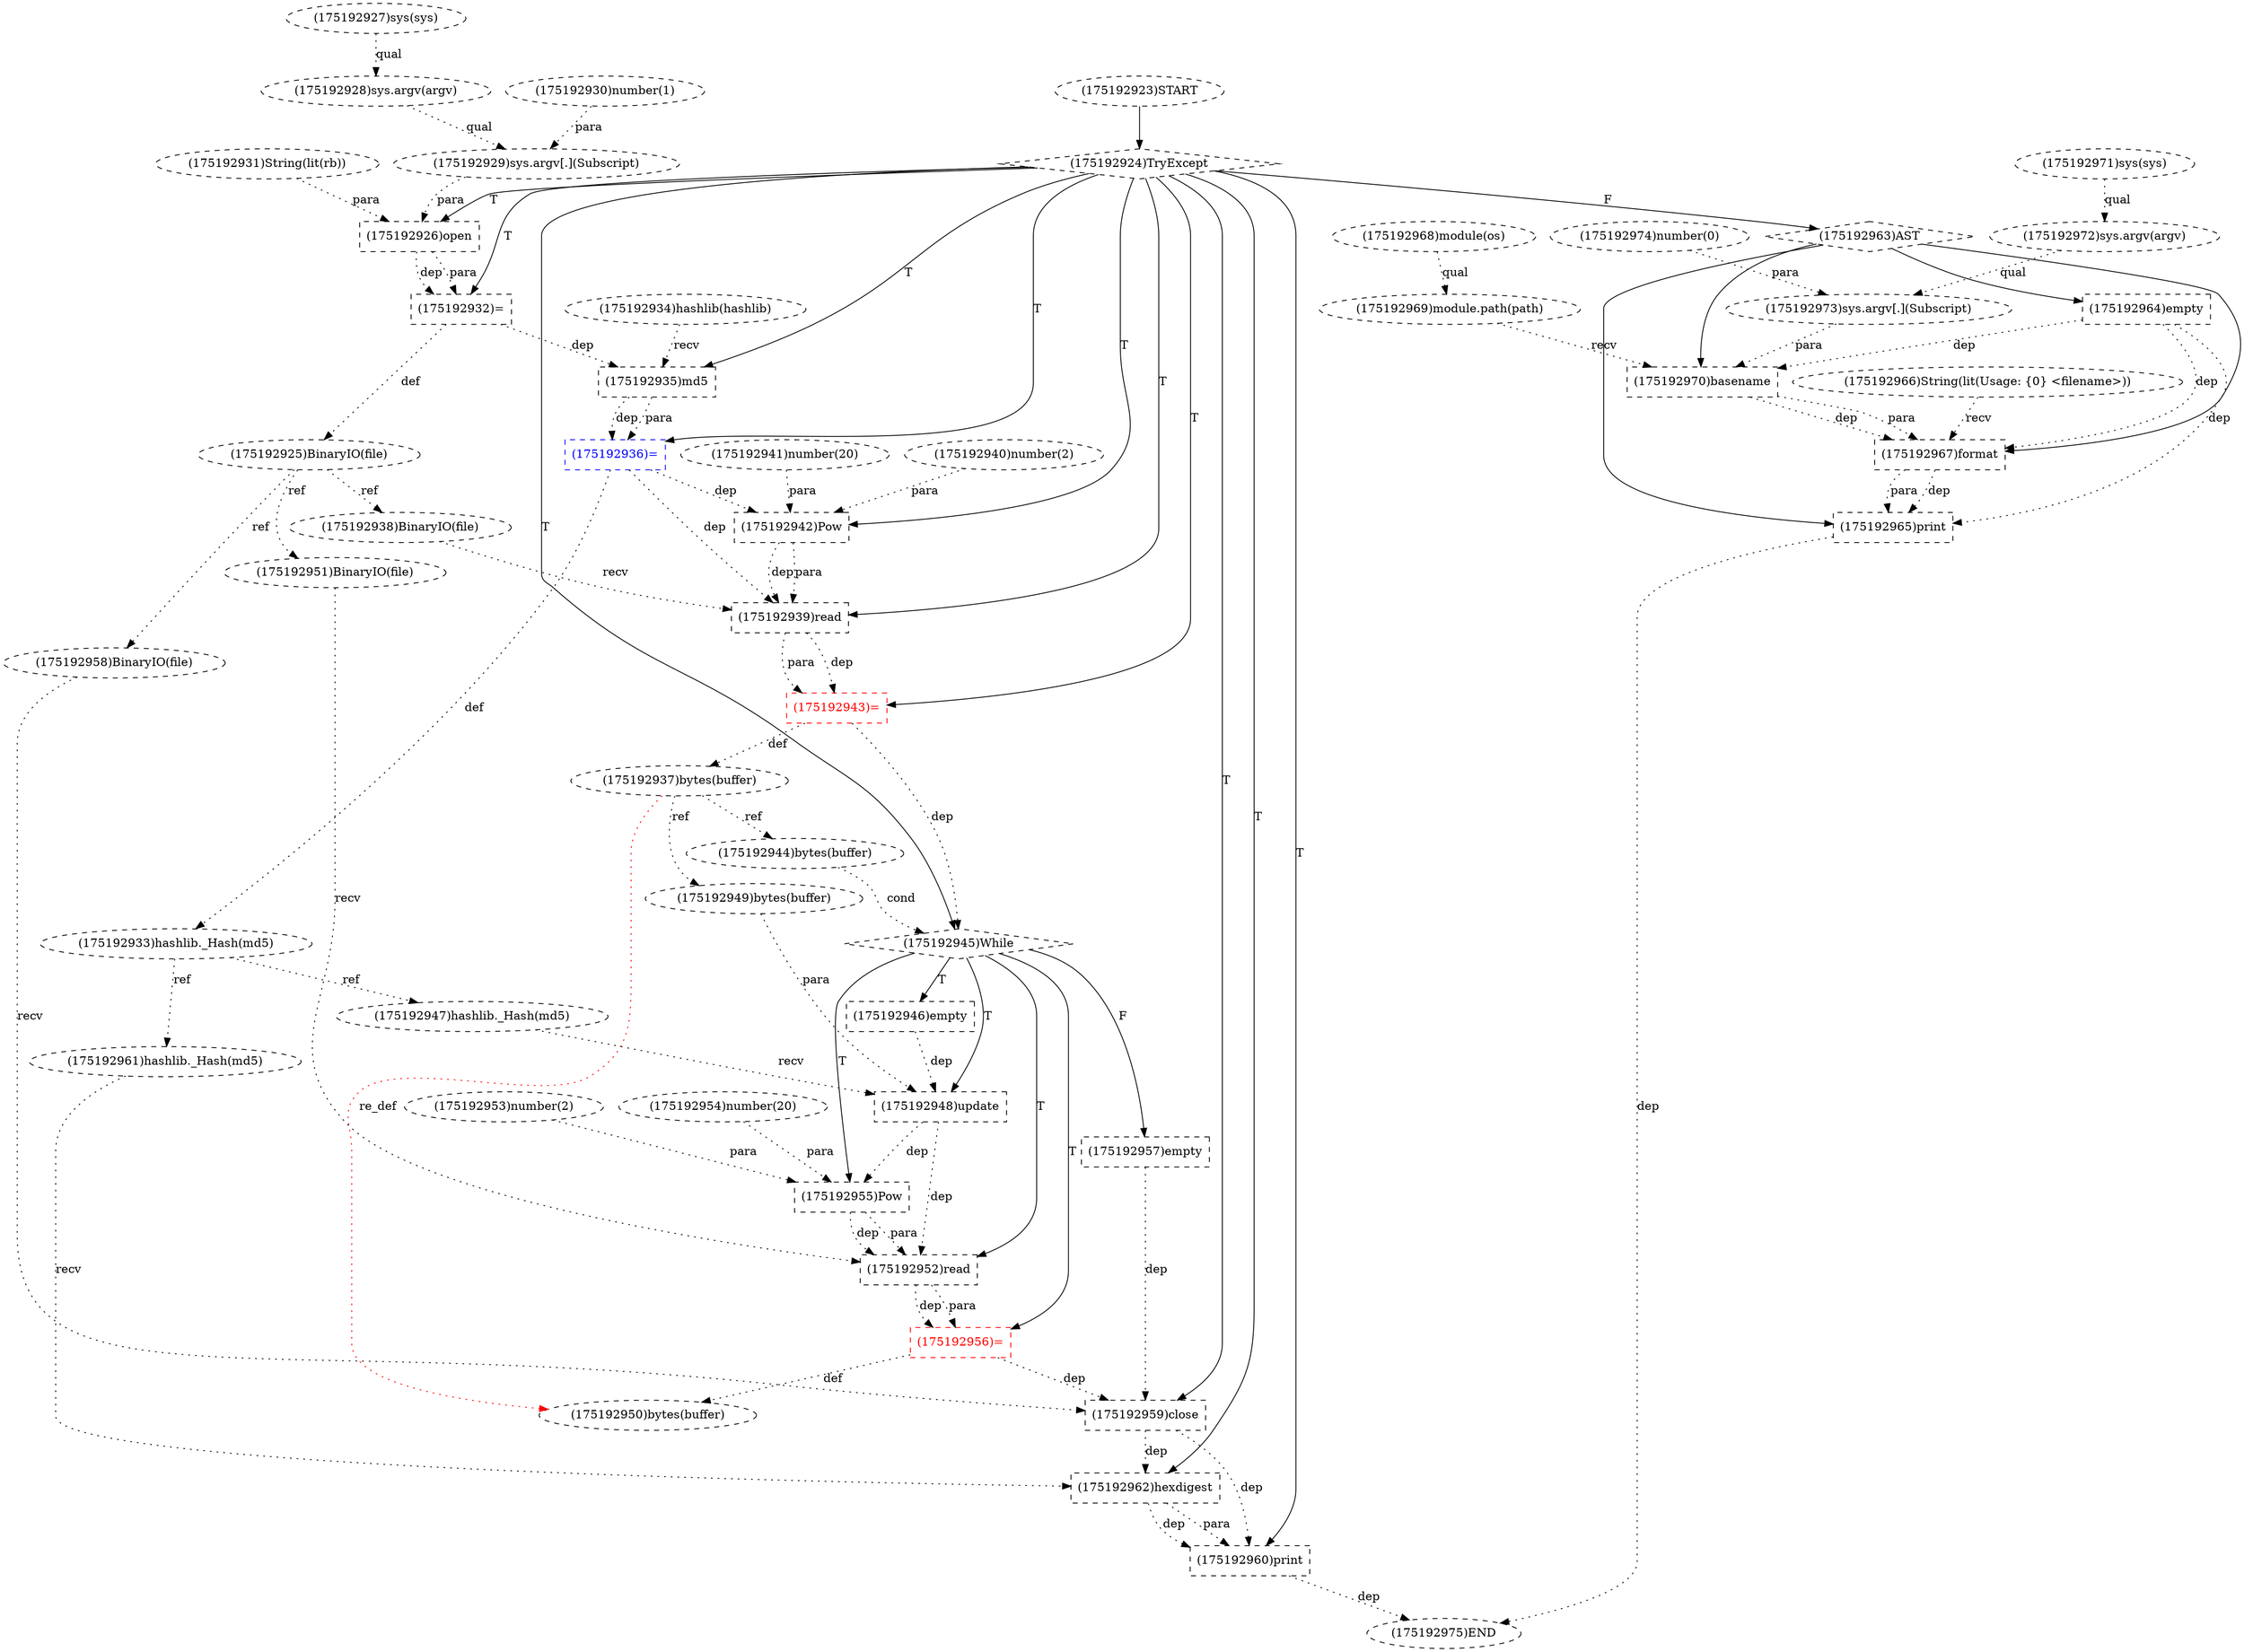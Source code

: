 digraph G {
1 [label="(175192942)Pow" shape=box style=dashed]
2 [label="(175192929)sys.argv[.](Subscript)" shape=ellipse style=dashed]
3 [label="(175192974)number(0)" shape=ellipse style=dashed]
4 [label="(175192960)print" shape=box style=dashed]
5 [label="(175192936)=" shape=box style=dashed color=blue fontcolor=blue]
6 [label="(175192956)=" shape=box style=dashed color=red fontcolor=red]
7 [label="(175192961)hashlib._Hash(md5)" shape=ellipse style=dashed]
8 [label="(175192939)read" shape=box style=dashed]
9 [label="(175192935)md5" shape=box style=dashed]
10 [label="(175192925)BinaryIO(file)" shape=ellipse style=dashed color=black fontcolor=black]
11 [label="(175192943)=" shape=box style=dashed color=red fontcolor=red]
12 [label="(175192948)update" shape=box style=dashed]
13 [label="(175192970)basename" shape=box style=dashed]
14 [label="(175192958)BinaryIO(file)" shape=ellipse style=dashed color=black fontcolor=black]
15 [label="(175192946)empty" shape=box style=dashed]
16 [label="(175192937)bytes(buffer)" shape=ellipse style=dashed]
17 [label="(175192951)BinaryIO(file)" shape=ellipse style=dashed]
18 [label="(175192965)print" shape=box style=dashed]
19 [label="(175192967)format" shape=box style=dashed]
20 [label="(175192932)=" shape=box style=dashed color=black fontcolor=black]
21 [label="(175192928)sys.argv(argv)" shape=ellipse style=dashed]
22 [label="(175192955)Pow" shape=box style=dashed]
23 [label="(175192941)number(20)" shape=ellipse style=dashed]
24 [label="(175192926)open" shape=box style=dashed color=black fontcolor=black]
25 [label="(175192954)number(20)" shape=ellipse style=dashed]
26 [label="(175192923)START" style=dashed]
27 [label="(175192969)module.path(path)" shape=ellipse style=dashed]
28 [label="(175192963)AST" shape=diamond style=dashed]
29 [label="(175192973)sys.argv[.](Subscript)" shape=ellipse style=dashed]
30 [label="(175192930)number(1)" shape=ellipse style=dashed]
31 [label="(175192924)TryExcept" shape=diamond style=dashed]
32 [label="(175192952)read" shape=box style=dashed]
33 [label="(175192957)empty" shape=box style=dashed]
34 [label="(175192934)hashlib(hashlib)" shape=ellipse style=dashed]
35 [label="(175192947)hashlib._Hash(md5)" shape=ellipse style=dashed]
36 [label="(175192971)sys(sys)" shape=ellipse style=dashed]
37 [label="(175192931)String(lit(rb))" shape=ellipse style=dashed color=black fontcolor=black]
38 [label="(175192962)hexdigest" shape=box style=dashed]
39 [label="(175192966)String(lit(Usage: {0} <filename>))" shape=ellipse style=dashed]
40 [label="(175192944)bytes(buffer)" shape=ellipse style=dashed]
41 [label="(175192945)While" shape=diamond style=dashed]
42 [label="(175192964)empty" shape=box style=dashed]
43 [label="(175192959)close" shape=box style=dashed color=black fontcolor=black]
44 [label="(175192950)bytes(buffer)" shape=ellipse style=dashed]
45 [label="(175192940)number(2)" shape=ellipse style=dashed]
46 [label="(175192968)module(os)" shape=ellipse style=dashed]
47 [label="(175192933)hashlib._Hash(md5)" shape=ellipse style=dashed]
48 [label="(175192953)number(2)" shape=ellipse style=dashed]
49 [label="(175192972)sys.argv(argv)" shape=ellipse style=dashed]
50 [label="(175192938)BinaryIO(file)" shape=ellipse style=dashed]
51 [label="(175192975)END" style=dashed]
52 [label="(175192927)sys(sys)" shape=ellipse style=dashed]
53 [label="(175192949)bytes(buffer)" shape=ellipse style=dashed]
31 -> 1 [label="T"];
45 -> 1 [label="para" style=dotted];
23 -> 1 [label="para" style=dotted];
5 -> 1 [label="dep" style=dotted];
21 -> 2 [label="qual" style=dotted];
30 -> 2 [label="para" style=dotted];
31 -> 4 [label="T"];
38 -> 4 [label="dep" style=dotted];
38 -> 4 [label="para" style=dotted];
43 -> 4 [label="dep" style=dotted];
31 -> 5 [label="T"];
9 -> 5 [label="dep" style=dotted];
9 -> 5 [label="para" style=dotted];
41 -> 6 [label="T"];
32 -> 6 [label="dep" style=dotted];
32 -> 6 [label="para" style=dotted];
47 -> 7 [label="ref" style=dotted];
31 -> 8 [label="T"];
50 -> 8 [label="recv" style=dotted];
1 -> 8 [label="dep" style=dotted];
1 -> 8 [label="para" style=dotted];
5 -> 8 [label="dep" style=dotted];
31 -> 9 [label="T"];
34 -> 9 [label="recv" style=dotted];
20 -> 9 [label="dep" style=dotted];
20 -> 10 [label="def" style=dotted];
31 -> 11 [label="T"];
8 -> 11 [label="dep" style=dotted];
8 -> 11 [label="para" style=dotted];
41 -> 12 [label="T"];
35 -> 12 [label="recv" style=dotted];
53 -> 12 [label="para" style=dotted];
15 -> 12 [label="dep" style=dotted];
28 -> 13 [label="" style=solid];
27 -> 13 [label="recv" style=dotted];
29 -> 13 [label="para" style=dotted];
42 -> 13 [label="dep" style=dotted];
10 -> 14 [label="ref" style=dotted];
41 -> 15 [label="T"];
11 -> 16 [label="def" style=dotted];
10 -> 17 [label="ref" style=dotted];
28 -> 18 [label="" style=solid];
19 -> 18 [label="dep" style=dotted];
19 -> 18 [label="para" style=dotted];
42 -> 18 [label="dep" style=dotted];
28 -> 19 [label="" style=solid];
39 -> 19 [label="recv" style=dotted];
13 -> 19 [label="dep" style=dotted];
13 -> 19 [label="para" style=dotted];
42 -> 19 [label="dep" style=dotted];
31 -> 20 [label="T"];
24 -> 20 [label="dep" style=dotted];
24 -> 20 [label="para" style=dotted];
52 -> 21 [label="qual" style=dotted];
41 -> 22 [label="T"];
48 -> 22 [label="para" style=dotted];
25 -> 22 [label="para" style=dotted];
12 -> 22 [label="dep" style=dotted];
31 -> 24 [label="T"];
2 -> 24 [label="para" style=dotted];
37 -> 24 [label="para" style=dotted];
46 -> 27 [label="qual" style=dotted];
31 -> 28 [label="F"];
49 -> 29 [label="qual" style=dotted];
3 -> 29 [label="para" style=dotted];
26 -> 31 [label="" style=solid];
41 -> 32 [label="T"];
17 -> 32 [label="recv" style=dotted];
22 -> 32 [label="dep" style=dotted];
22 -> 32 [label="para" style=dotted];
12 -> 32 [label="dep" style=dotted];
41 -> 33 [label="F"];
47 -> 35 [label="ref" style=dotted];
31 -> 38 [label="T"];
7 -> 38 [label="recv" style=dotted];
43 -> 38 [label="dep" style=dotted];
16 -> 40 [label="ref" style=dotted];
31 -> 41 [label="T"];
40 -> 41 [label="cond" style=dotted];
11 -> 41 [label="dep" style=dotted];
28 -> 42 [label="" style=solid];
31 -> 43 [label="T"];
14 -> 43 [label="recv" style=dotted];
6 -> 43 [label="dep" style=dotted];
33 -> 43 [label="dep" style=dotted];
6 -> 44 [label="def" style=dotted];
16 -> 44 [label="re_def" style=dotted color=red];
5 -> 47 [label="def" style=dotted];
36 -> 49 [label="qual" style=dotted];
10 -> 50 [label="ref" style=dotted];
18 -> 51 [label="dep" style=dotted];
4 -> 51 [label="dep" style=dotted];
16 -> 53 [label="ref" style=dotted];
}